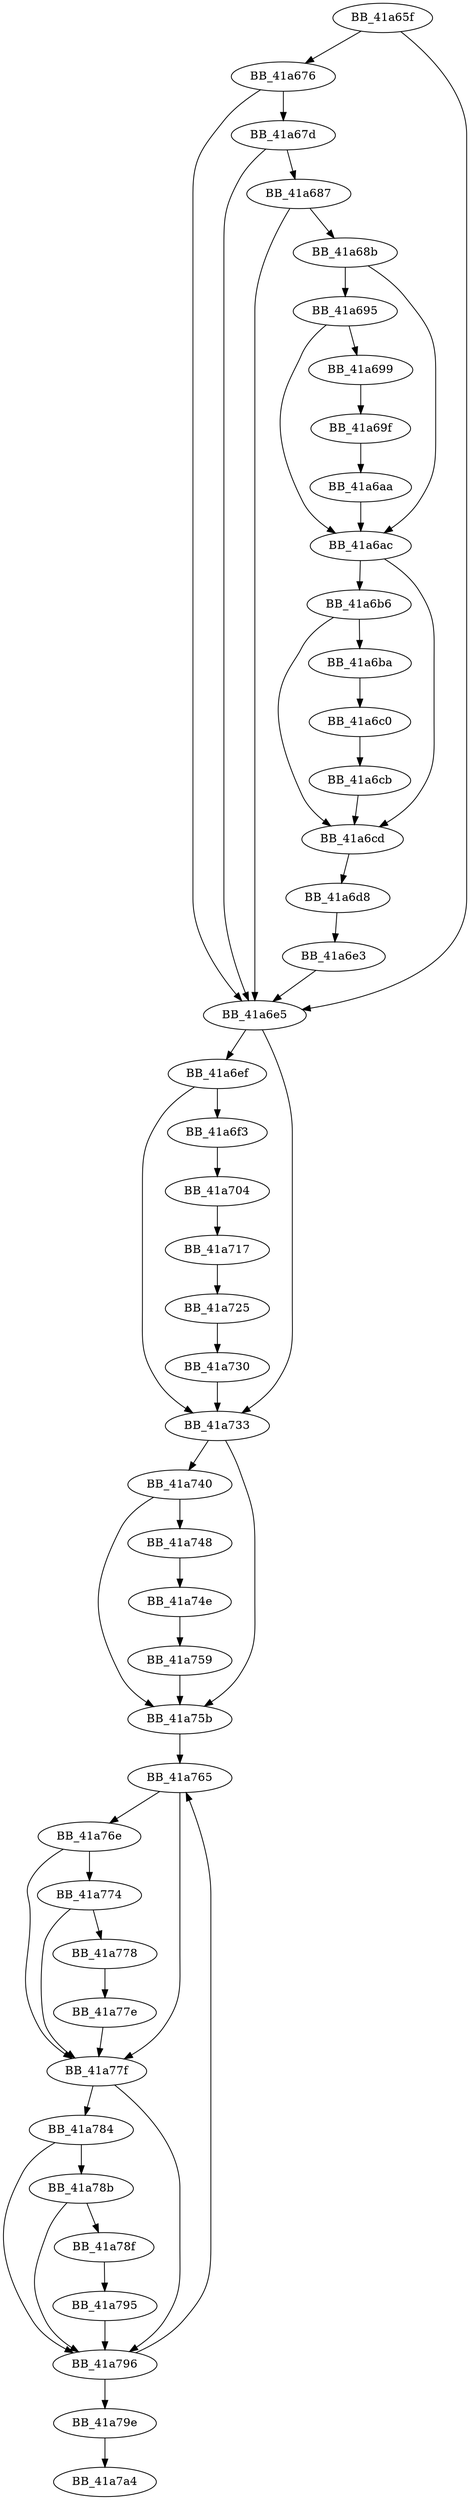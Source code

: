 DiGraph ___freetlocinfo{
BB_41a65f->BB_41a676
BB_41a65f->BB_41a6e5
BB_41a676->BB_41a67d
BB_41a676->BB_41a6e5
BB_41a67d->BB_41a687
BB_41a67d->BB_41a6e5
BB_41a687->BB_41a68b
BB_41a687->BB_41a6e5
BB_41a68b->BB_41a695
BB_41a68b->BB_41a6ac
BB_41a695->BB_41a699
BB_41a695->BB_41a6ac
BB_41a699->BB_41a69f
BB_41a69f->BB_41a6aa
BB_41a6aa->BB_41a6ac
BB_41a6ac->BB_41a6b6
BB_41a6ac->BB_41a6cd
BB_41a6b6->BB_41a6ba
BB_41a6b6->BB_41a6cd
BB_41a6ba->BB_41a6c0
BB_41a6c0->BB_41a6cb
BB_41a6cb->BB_41a6cd
BB_41a6cd->BB_41a6d8
BB_41a6d8->BB_41a6e3
BB_41a6e3->BB_41a6e5
BB_41a6e5->BB_41a6ef
BB_41a6e5->BB_41a733
BB_41a6ef->BB_41a6f3
BB_41a6ef->BB_41a733
BB_41a6f3->BB_41a704
BB_41a704->BB_41a717
BB_41a717->BB_41a725
BB_41a725->BB_41a730
BB_41a730->BB_41a733
BB_41a733->BB_41a740
BB_41a733->BB_41a75b
BB_41a740->BB_41a748
BB_41a740->BB_41a75b
BB_41a748->BB_41a74e
BB_41a74e->BB_41a759
BB_41a759->BB_41a75b
BB_41a75b->BB_41a765
BB_41a765->BB_41a76e
BB_41a765->BB_41a77f
BB_41a76e->BB_41a774
BB_41a76e->BB_41a77f
BB_41a774->BB_41a778
BB_41a774->BB_41a77f
BB_41a778->BB_41a77e
BB_41a77e->BB_41a77f
BB_41a77f->BB_41a784
BB_41a77f->BB_41a796
BB_41a784->BB_41a78b
BB_41a784->BB_41a796
BB_41a78b->BB_41a78f
BB_41a78b->BB_41a796
BB_41a78f->BB_41a795
BB_41a795->BB_41a796
BB_41a796->BB_41a765
BB_41a796->BB_41a79e
BB_41a79e->BB_41a7a4
}
